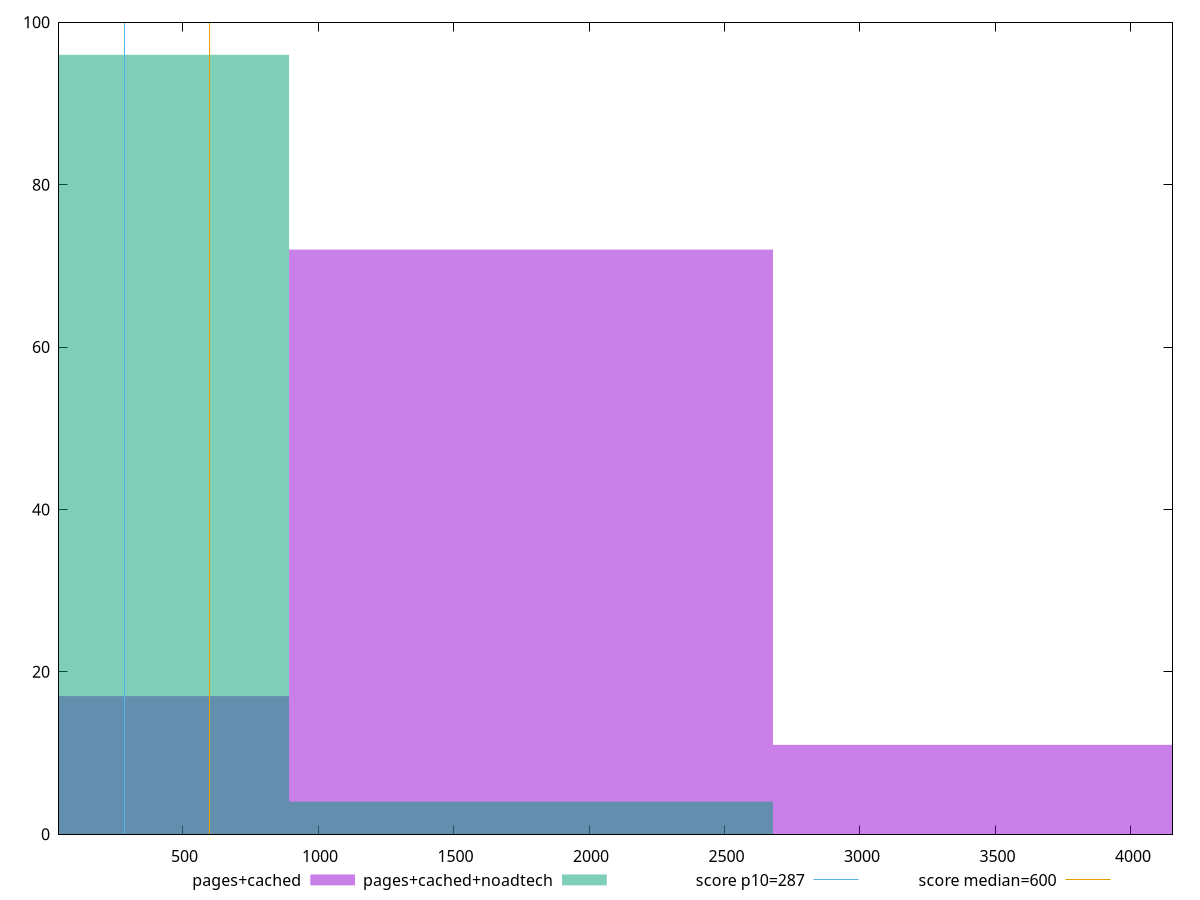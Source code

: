 reset

$pagesCached <<EOF
1785.9042645908944 72
0 17
3571.808529181789 11
EOF

$pagesCachedNoadtech <<EOF
0 96
1785.9042645908944 4
EOF

set key outside below
set boxwidth 1785.9042645908944
set xrange [44:4153.3405]
set yrange [0:100]
set trange [0:100]
set style fill transparent solid 0.5 noborder

set parametric
set terminal svg size 640, 500 enhanced background rgb 'white'
set output "report_00015_2021-02-09T16-11-33.973Z/total-blocking-time/comparison/histogram/1_vs_2.svg"

plot $pagesCached title "pages+cached" with boxes, \
     $pagesCachedNoadtech title "pages+cached+noadtech" with boxes, \
     287,t title "score p10=287", \
     600,t title "score median=600"

reset
